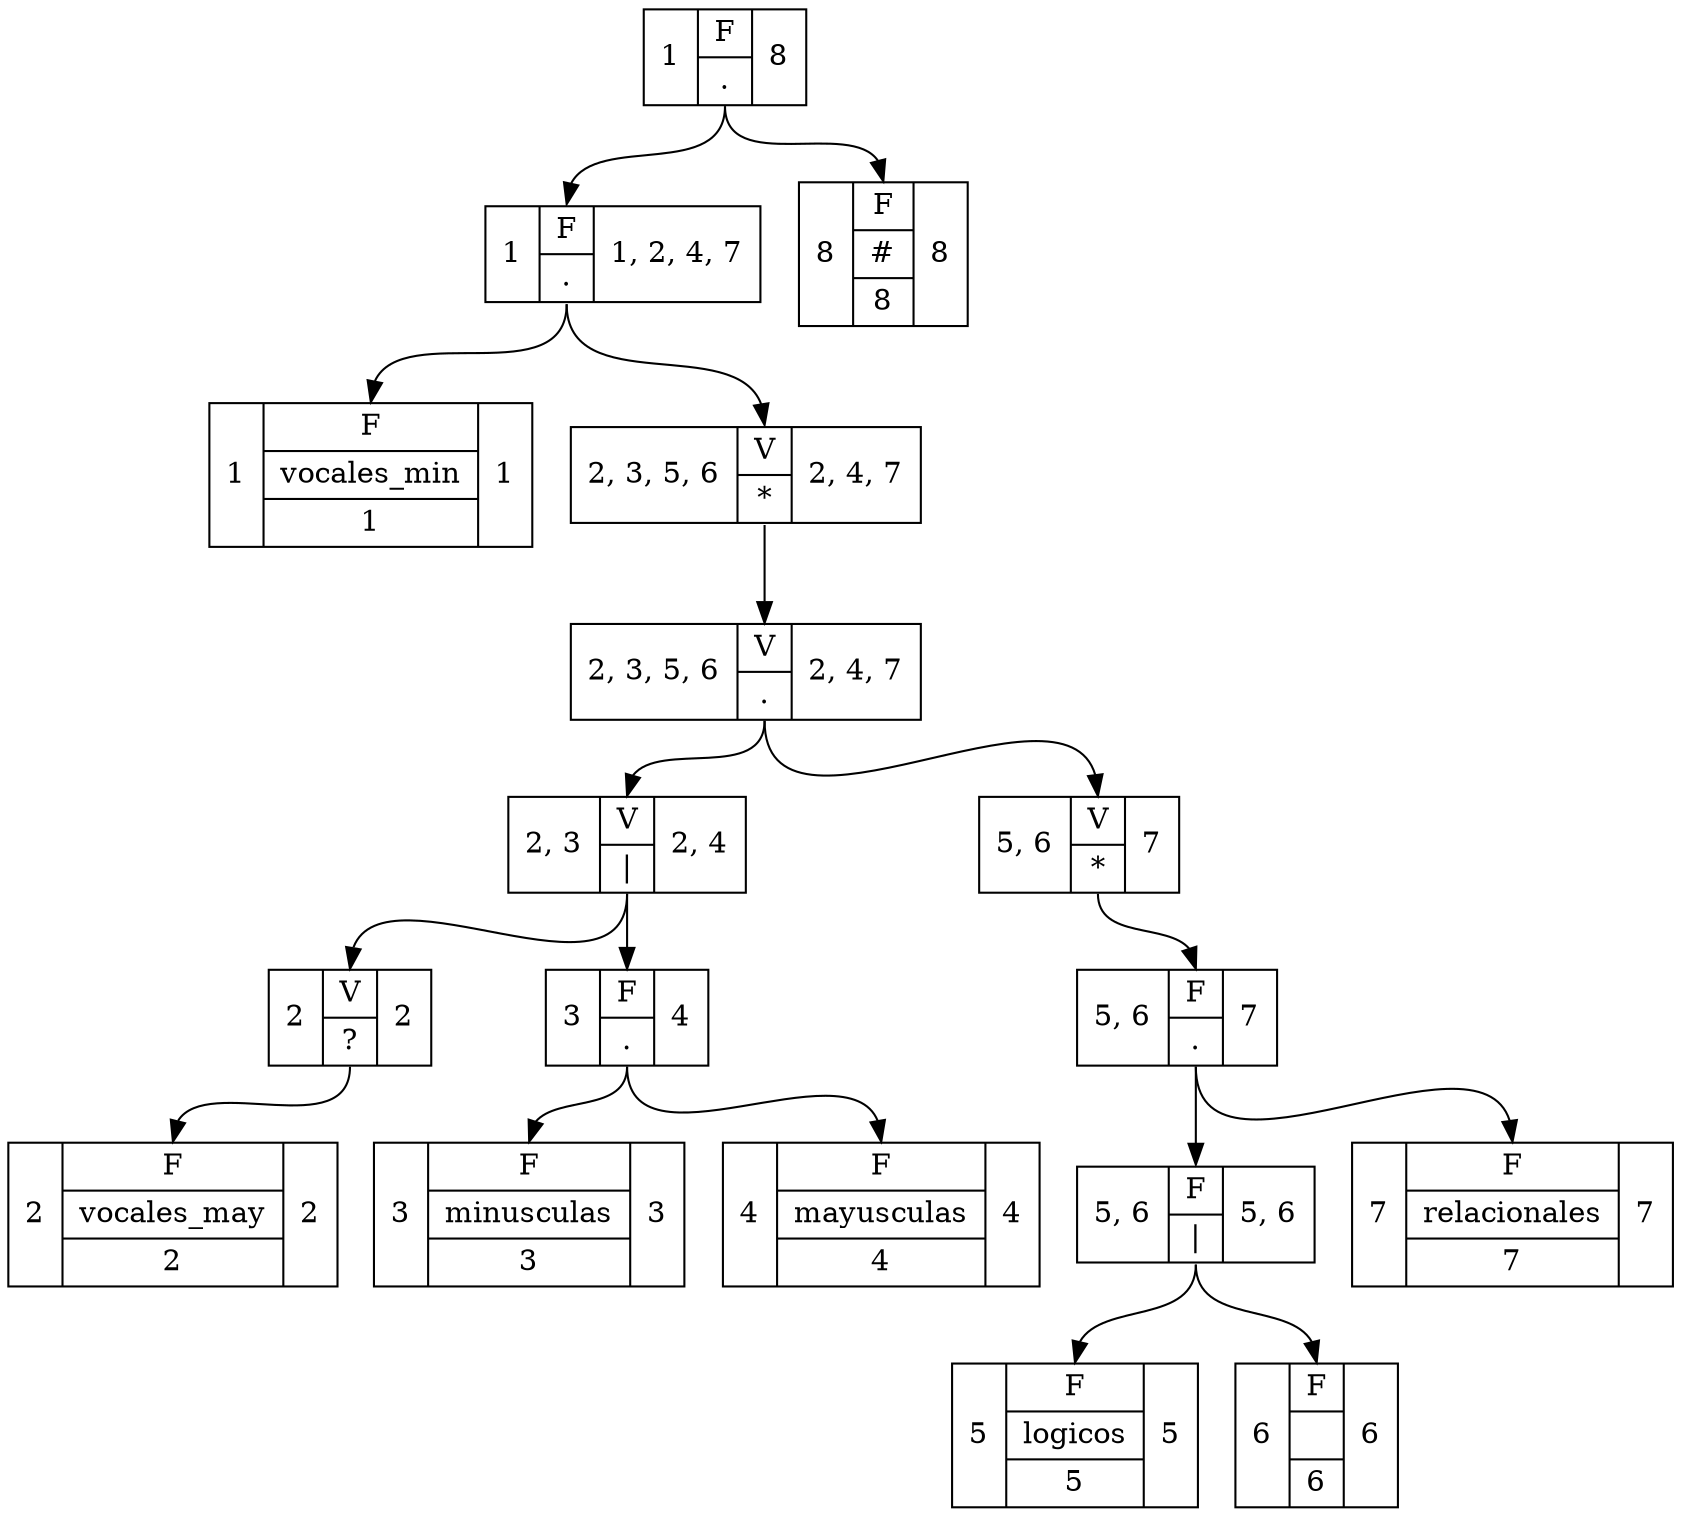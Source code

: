 digraph{
node[shape=record];
Nodo_0[label="1 | {<lH>F|{<lL>.}} | 8"];
Nodo_0:lL -> Nodo_1:lH;
Nodo_0:lL -> Nodo_17:lH;
Nodo_1[label="1 | {<lH>F|{<lL>.}} | 1, 2, 4, 7"];
Nodo_1:lL -> Nodo_2:lH;
Nodo_1:lL -> Nodo_3:lH;
Nodo_2[label="1 | {<lH>F|{vocales_min}|{<lL>1}} | 1"];
Nodo_3[label="2, 3, 5, 6 | {<lH>V|{<lL>*}} | 2, 4, 7"];
Nodo_3:lL -> Nodo_4:lH;
Nodo_4[label="2, 3, 5, 6 | {<lH>V|{<lL>.}} | 2, 4, 7"];
Nodo_4:lL -> Nodo_5:lH;
Nodo_4:lL -> Nodo_11:lH;
Nodo_5[label="2, 3 | {<lH>V|{<lL>\|}} | 2, 4"];
Nodo_5:lL -> Nodo_6:lH;
Nodo_5:lL -> Nodo_8:lH;
Nodo_6[label="2 | {<lH>V|{<lL>?}} | 2"];
Nodo_6:lL -> Nodo_7:lH;
Nodo_7[label="2 | {<lH>F|{vocales_may}|{<lL>2}} | 2"];
Nodo_8[label="3 | {<lH>F|{<lL>.}} | 4"];
Nodo_8:lL -> Nodo_9:lH;
Nodo_8:lL -> Nodo_10:lH;
Nodo_9[label="3 | {<lH>F|{minusculas}|{<lL>3}} | 3"];
Nodo_10[label="4 | {<lH>F|{mayusculas}|{<lL>4}} | 4"];
Nodo_11[label="5, 6 | {<lH>V|{<lL>*}} | 7"];
Nodo_11:lL -> Nodo_12:lH;
Nodo_12[label="5, 6 | {<lH>F|{<lL>.}} | 7"];
Nodo_12:lL -> Nodo_13:lH;
Nodo_12:lL -> Nodo_16:lH;
Nodo_13[label="5, 6 | {<lH>F|{<lL>\|}} | 5, 6"];
Nodo_13:lL -> Nodo_14:lH;
Nodo_13:lL -> Nodo_15:lH;
Nodo_14[label="5 | {<lH>F|{logicos}|{<lL>5}} | 5"];
Nodo_15[label="6 | {<lH>F|{ }|{<lL>6}} | 6"];
Nodo_16[label="7 | {<lH>F|{relacionales}|{<lL>7}} | 7"];
Nodo_17[label="8 | {<lH>F|{#}|{<lL>8}} | 8"];
}